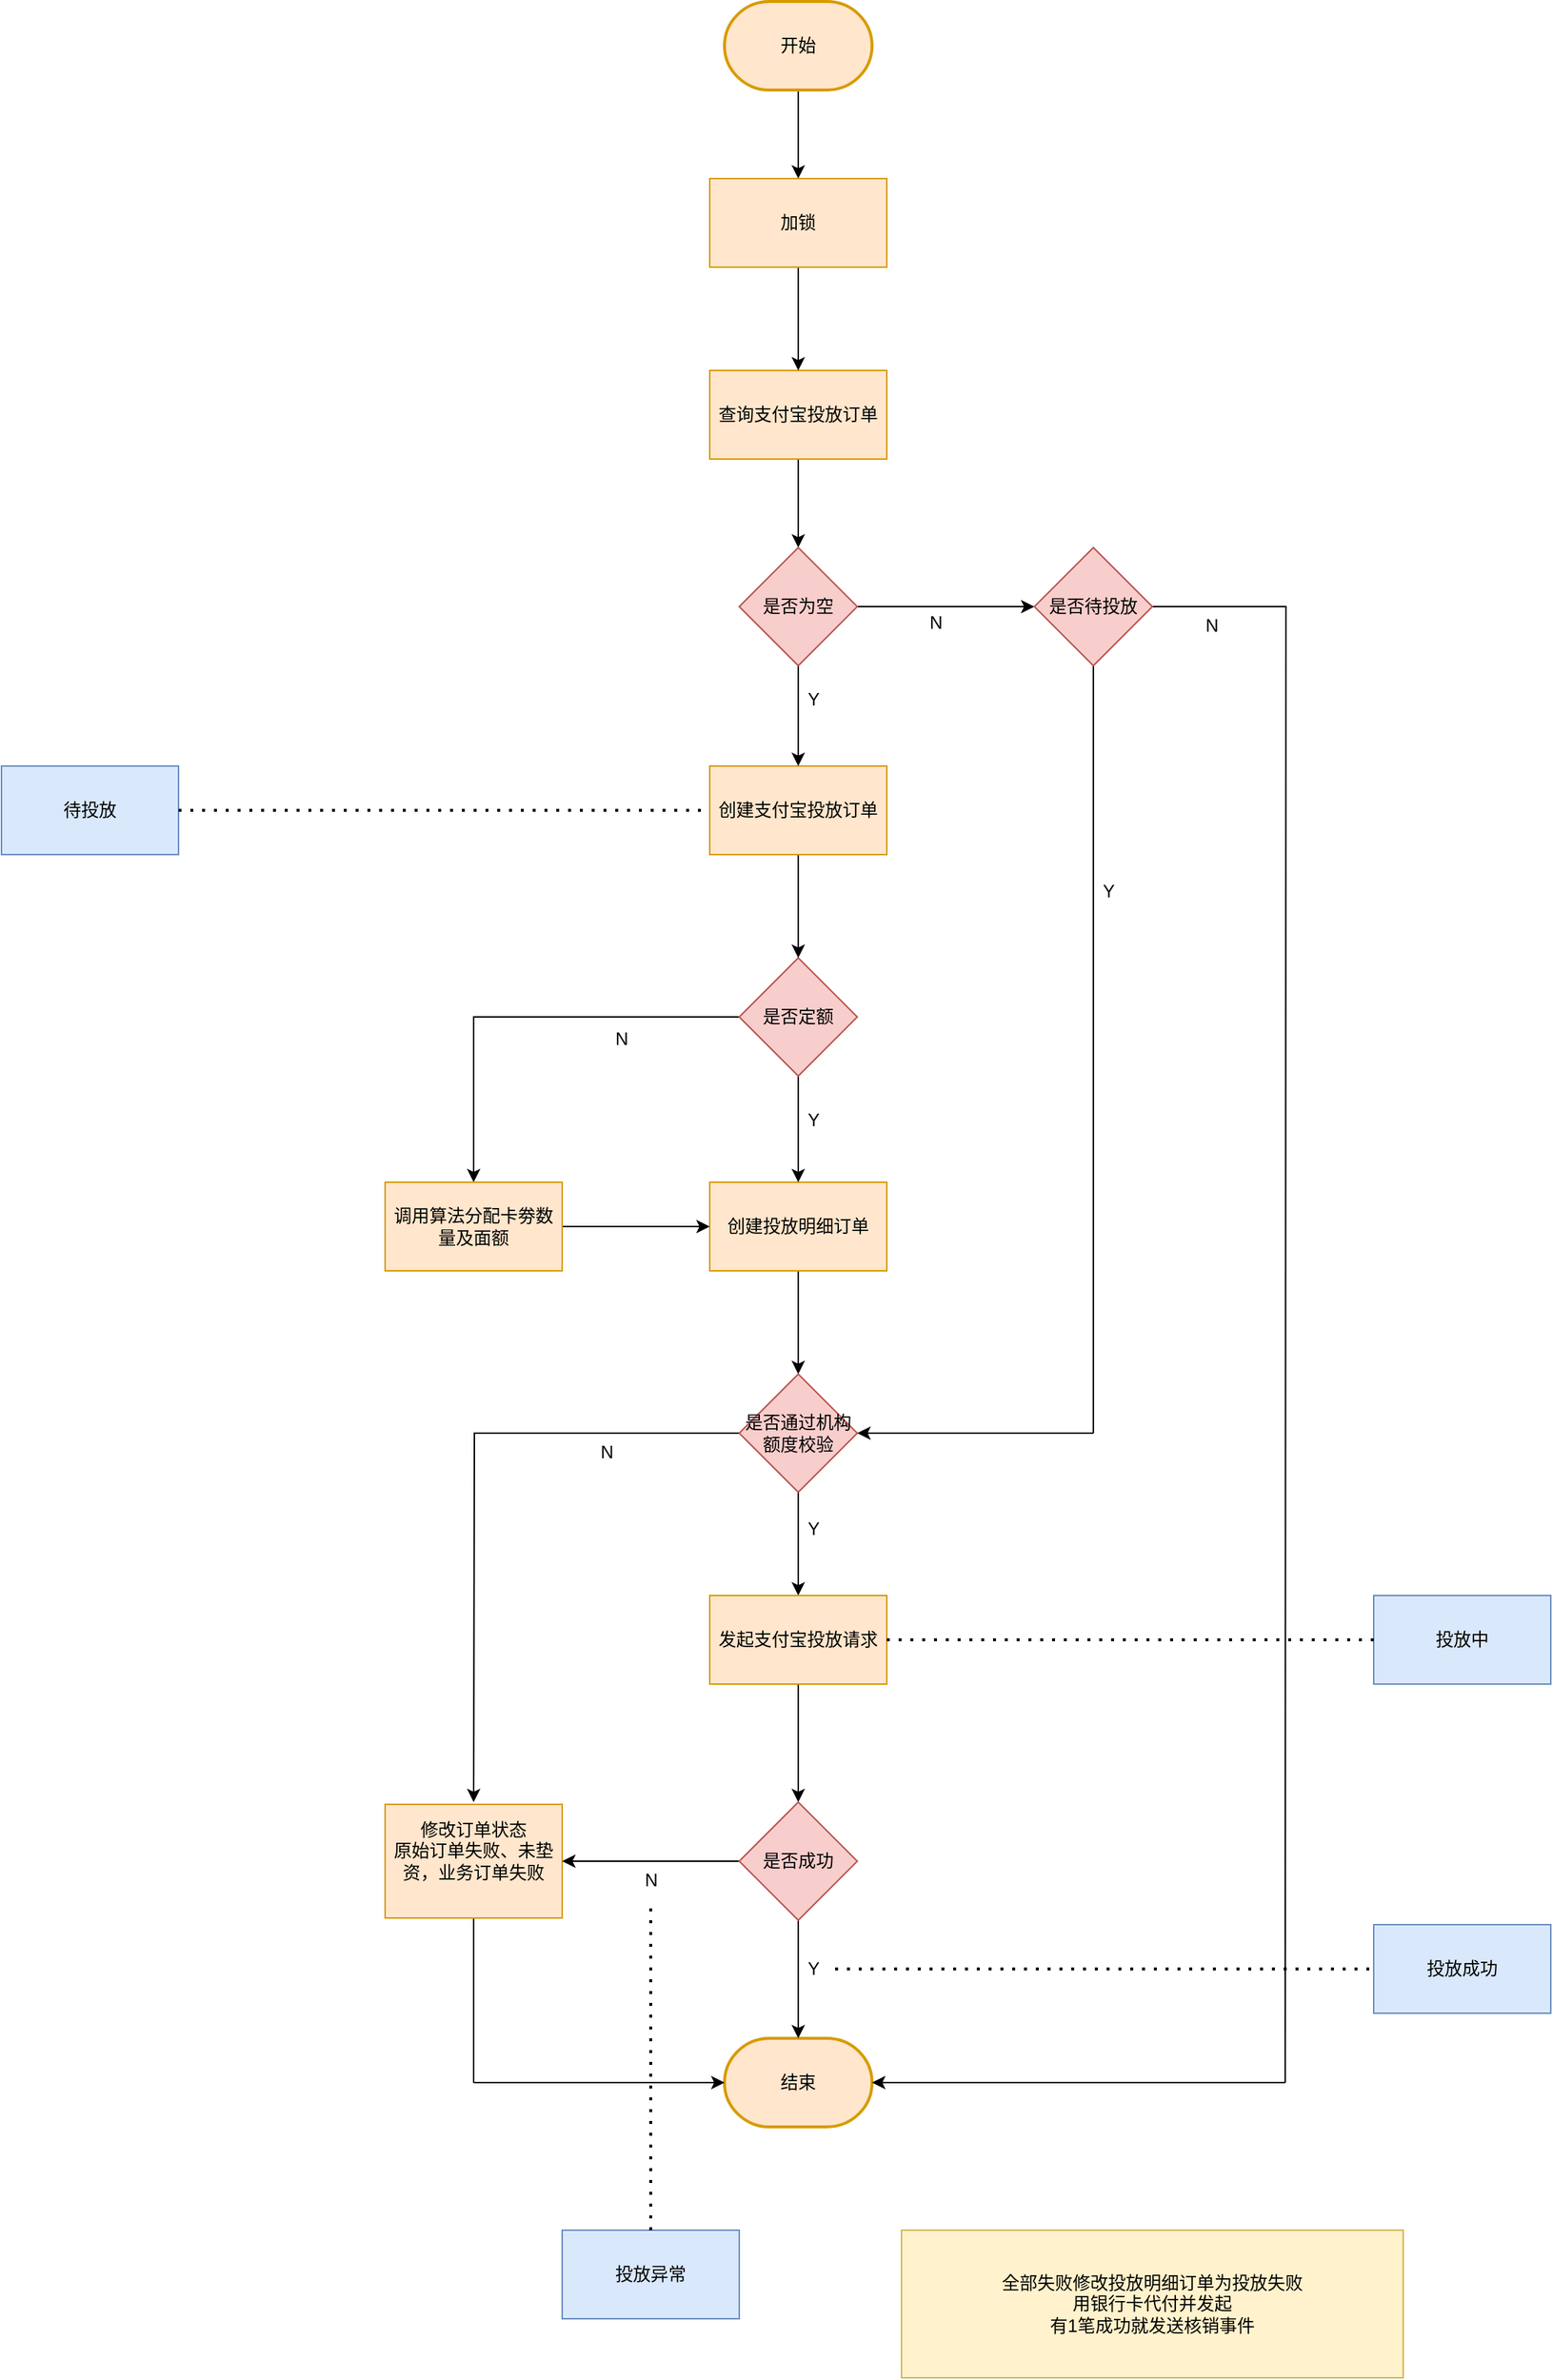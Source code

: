 <mxfile version="24.0.0" type="github">
  <diagram name="第 1 页" id="8frAWVtzLvTuzlNs_-fz">
    <mxGraphModel dx="1259" dy="654" grid="1" gridSize="10" guides="1" tooltips="1" connect="1" arrows="1" fold="1" page="1" pageScale="1" pageWidth="1654" pageHeight="2336" math="0" shadow="0">
      <root>
        <mxCell id="0" />
        <mxCell id="1" parent="0" />
        <mxCell id="xYjpcLdxqhervv9B-v4O-3" value="" style="edgeStyle=orthogonalEdgeStyle;rounded=0;orthogonalLoop=1;jettySize=auto;html=1;" parent="1" source="g6f9Jw1fsvvUWU2UvQlF-1" target="g6f9Jw1fsvvUWU2UvQlF-29" edge="1">
          <mxGeometry relative="1" as="geometry" />
        </mxCell>
        <mxCell id="g6f9Jw1fsvvUWU2UvQlF-1" value="开始" style="strokeWidth=2;html=1;shape=mxgraph.flowchart.terminator;whiteSpace=wrap;fillColor=#ffe6cc;strokeColor=#d79b00;" parent="1" vertex="1">
          <mxGeometry x="620" y="240" width="100" height="60" as="geometry" />
        </mxCell>
        <mxCell id="xYjpcLdxqhervv9B-v4O-5" value="" style="edgeStyle=orthogonalEdgeStyle;rounded=0;orthogonalLoop=1;jettySize=auto;html=1;" parent="1" source="g6f9Jw1fsvvUWU2UvQlF-4" target="mvtBaJ4apNlxIbWJkmAT-6" edge="1">
          <mxGeometry relative="1" as="geometry" />
        </mxCell>
        <mxCell id="g6f9Jw1fsvvUWU2UvQlF-4" value="查询支付宝投放订单" style="rounded=0;whiteSpace=wrap;html=1;fillColor=#ffe6cc;strokeColor=#d79b00;" parent="1" vertex="1">
          <mxGeometry x="610" y="490" width="120" height="60" as="geometry" />
        </mxCell>
        <mxCell id="xYjpcLdxqhervv9B-v4O-13" value="" style="edgeStyle=orthogonalEdgeStyle;rounded=0;orthogonalLoop=1;jettySize=auto;html=1;" parent="1" source="g6f9Jw1fsvvUWU2UvQlF-5" target="g6f9Jw1fsvvUWU2UvQlF-19" edge="1">
          <mxGeometry relative="1" as="geometry" />
        </mxCell>
        <mxCell id="g6f9Jw1fsvvUWU2UvQlF-5" value="创建投放明细订单" style="rounded=0;whiteSpace=wrap;html=1;fillColor=#ffe6cc;strokeColor=#d79b00;" parent="1" vertex="1">
          <mxGeometry x="610" y="1040" width="120" height="60" as="geometry" />
        </mxCell>
        <mxCell id="xYjpcLdxqhervv9B-v4O-9" value="" style="edgeStyle=orthogonalEdgeStyle;rounded=0;orthogonalLoop=1;jettySize=auto;html=1;" parent="1" source="g6f9Jw1fsvvUWU2UvQlF-6" target="g6f9Jw1fsvvUWU2UvQlF-5" edge="1">
          <mxGeometry relative="1" as="geometry" />
        </mxCell>
        <mxCell id="xYjpcLdxqhervv9B-v4O-24" style="edgeStyle=orthogonalEdgeStyle;rounded=0;orthogonalLoop=1;jettySize=auto;html=1;entryX=0.5;entryY=0;entryDx=0;entryDy=0;elbow=vertical;" parent="1" source="g6f9Jw1fsvvUWU2UvQlF-6" target="g6f9Jw1fsvvUWU2UvQlF-8" edge="1">
          <mxGeometry relative="1" as="geometry" />
        </mxCell>
        <mxCell id="g6f9Jw1fsvvUWU2UvQlF-6" value="是否定额" style="rhombus;whiteSpace=wrap;html=1;fillColor=#f8cecc;strokeColor=#b85450;" parent="1" vertex="1">
          <mxGeometry x="630" y="888" width="80" height="80" as="geometry" />
        </mxCell>
        <mxCell id="xYjpcLdxqhervv9B-v4O-23" style="edgeStyle=orthogonalEdgeStyle;rounded=0;orthogonalLoop=1;jettySize=auto;html=1;entryX=0;entryY=0.5;entryDx=0;entryDy=0;elbow=vertical;" parent="1" source="g6f9Jw1fsvvUWU2UvQlF-8" target="g6f9Jw1fsvvUWU2UvQlF-5" edge="1">
          <mxGeometry relative="1" as="geometry" />
        </mxCell>
        <mxCell id="g6f9Jw1fsvvUWU2UvQlF-8" value="调用算法分配卡劵数量及面额" style="rounded=0;whiteSpace=wrap;html=1;fillColor=#ffe6cc;strokeColor=#d79b00;" parent="1" vertex="1">
          <mxGeometry x="390" y="1040" width="120" height="60" as="geometry" />
        </mxCell>
        <mxCell id="g6f9Jw1fsvvUWU2UvQlF-18" value="结束" style="strokeWidth=2;html=1;shape=mxgraph.flowchart.terminator;whiteSpace=wrap;fillColor=#ffe6cc;strokeColor=#d79b00;" parent="1" vertex="1">
          <mxGeometry x="620" y="1620" width="100" height="60" as="geometry" />
        </mxCell>
        <mxCell id="xYjpcLdxqhervv9B-v4O-14" value="" style="edgeStyle=orthogonalEdgeStyle;rounded=0;orthogonalLoop=1;jettySize=auto;html=1;" parent="1" source="g6f9Jw1fsvvUWU2UvQlF-19" target="g6f9Jw1fsvvUWU2UvQlF-20" edge="1">
          <mxGeometry relative="1" as="geometry" />
        </mxCell>
        <mxCell id="xYjpcLdxqhervv9B-v4O-27" style="edgeStyle=orthogonalEdgeStyle;rounded=0;orthogonalLoop=1;jettySize=auto;html=1;elbow=vertical;" parent="1" source="g6f9Jw1fsvvUWU2UvQlF-19" edge="1">
          <mxGeometry relative="1" as="geometry">
            <mxPoint x="450" y="1460" as="targetPoint" />
          </mxGeometry>
        </mxCell>
        <mxCell id="g6f9Jw1fsvvUWU2UvQlF-19" value="是否通过机构额度校验" style="rhombus;whiteSpace=wrap;html=1;fillColor=#f8cecc;strokeColor=#b85450;" parent="1" vertex="1">
          <mxGeometry x="630" y="1170" width="80" height="80" as="geometry" />
        </mxCell>
        <mxCell id="xYjpcLdxqhervv9B-v4O-15" value="" style="edgeStyle=orthogonalEdgeStyle;rounded=0;orthogonalLoop=1;jettySize=auto;html=1;" parent="1" source="g6f9Jw1fsvvUWU2UvQlF-20" target="mvtBaJ4apNlxIbWJkmAT-19" edge="1">
          <mxGeometry relative="1" as="geometry" />
        </mxCell>
        <mxCell id="g6f9Jw1fsvvUWU2UvQlF-20" value="发起支付宝投放请求" style="rounded=0;whiteSpace=wrap;html=1;fillColor=#ffe6cc;strokeColor=#d79b00;" parent="1" vertex="1">
          <mxGeometry x="610" y="1320" width="120" height="60" as="geometry" />
        </mxCell>
        <mxCell id="xYjpcLdxqhervv9B-v4O-4" value="" style="edgeStyle=orthogonalEdgeStyle;rounded=0;orthogonalLoop=1;jettySize=auto;html=1;" parent="1" source="g6f9Jw1fsvvUWU2UvQlF-29" target="g6f9Jw1fsvvUWU2UvQlF-4" edge="1">
          <mxGeometry relative="1" as="geometry" />
        </mxCell>
        <mxCell id="g6f9Jw1fsvvUWU2UvQlF-29" value="加锁" style="rounded=0;whiteSpace=wrap;html=1;fillColor=#ffe6cc;strokeColor=#d79b00;" parent="1" vertex="1">
          <mxGeometry x="610" y="360" width="120" height="60" as="geometry" />
        </mxCell>
        <mxCell id="xYjpcLdxqhervv9B-v4O-29" style="edgeStyle=orthogonalEdgeStyle;rounded=0;orthogonalLoop=1;jettySize=auto;html=1;elbow=vertical;endArrow=none;endFill=0;" parent="1" source="g6f9Jw1fsvvUWU2UvQlF-37" edge="1">
          <mxGeometry relative="1" as="geometry">
            <mxPoint x="450" y="1650" as="targetPoint" />
          </mxGeometry>
        </mxCell>
        <mxCell id="g6f9Jw1fsvvUWU2UvQlF-37" value="修改订单状态&lt;div&gt;原始订单失败、未垫资，&lt;span style=&quot;background-color: initial;&quot;&gt;业务订单失败&lt;/span&gt;&lt;/div&gt;&lt;div&gt;&lt;br&gt;&lt;/div&gt;" style="rounded=0;whiteSpace=wrap;html=1;fillColor=#ffe6cc;strokeColor=#d79b00;" parent="1" vertex="1">
          <mxGeometry x="390" y="1461.5" width="120" height="77" as="geometry" />
        </mxCell>
        <mxCell id="xYjpcLdxqhervv9B-v4O-8" value="" style="edgeStyle=orthogonalEdgeStyle;rounded=0;orthogonalLoop=1;jettySize=auto;html=1;" parent="1" source="mvtBaJ4apNlxIbWJkmAT-2" target="g6f9Jw1fsvvUWU2UvQlF-6" edge="1">
          <mxGeometry relative="1" as="geometry" />
        </mxCell>
        <mxCell id="mvtBaJ4apNlxIbWJkmAT-2" value="&lt;div&gt;创建支付宝投放订单&lt;/div&gt;" style="rounded=0;whiteSpace=wrap;html=1;fillColor=#ffe6cc;strokeColor=#d79b00;" parent="1" vertex="1">
          <mxGeometry x="610" y="758" width="120" height="60" as="geometry" />
        </mxCell>
        <mxCell id="xYjpcLdxqhervv9B-v4O-6" value="" style="edgeStyle=orthogonalEdgeStyle;rounded=0;orthogonalLoop=1;jettySize=auto;html=1;" parent="1" source="mvtBaJ4apNlxIbWJkmAT-6" target="mvtBaJ4apNlxIbWJkmAT-2" edge="1">
          <mxGeometry relative="1" as="geometry" />
        </mxCell>
        <mxCell id="xYjpcLdxqhervv9B-v4O-11" style="edgeStyle=orthogonalEdgeStyle;rounded=0;orthogonalLoop=1;jettySize=auto;html=1;entryX=0;entryY=0.5;entryDx=0;entryDy=0;" parent="1" source="mvtBaJ4apNlxIbWJkmAT-6" target="xYjpcLdxqhervv9B-v4O-1" edge="1">
          <mxGeometry relative="1" as="geometry" />
        </mxCell>
        <mxCell id="mvtBaJ4apNlxIbWJkmAT-6" value="是否为空" style="rhombus;whiteSpace=wrap;html=1;fillColor=#f8cecc;strokeColor=#b85450;" parent="1" vertex="1">
          <mxGeometry x="630" y="610" width="80" height="80" as="geometry" />
        </mxCell>
        <mxCell id="xYjpcLdxqhervv9B-v4O-16" value="" style="edgeStyle=orthogonalEdgeStyle;rounded=0;orthogonalLoop=1;jettySize=auto;html=1;" parent="1" source="mvtBaJ4apNlxIbWJkmAT-19" target="g6f9Jw1fsvvUWU2UvQlF-18" edge="1">
          <mxGeometry relative="1" as="geometry" />
        </mxCell>
        <mxCell id="xYjpcLdxqhervv9B-v4O-28" style="edgeStyle=orthogonalEdgeStyle;rounded=0;orthogonalLoop=1;jettySize=auto;html=1;entryX=1;entryY=0.5;entryDx=0;entryDy=0;elbow=vertical;" parent="1" source="mvtBaJ4apNlxIbWJkmAT-19" target="g6f9Jw1fsvvUWU2UvQlF-37" edge="1">
          <mxGeometry relative="1" as="geometry" />
        </mxCell>
        <mxCell id="mvtBaJ4apNlxIbWJkmAT-19" value="是否成功" style="rhombus;whiteSpace=wrap;html=1;fillColor=#f8cecc;strokeColor=#b85450;" parent="1" vertex="1">
          <mxGeometry x="630" y="1460" width="80" height="80" as="geometry" />
        </mxCell>
        <mxCell id="mvtBaJ4apNlxIbWJkmAT-21" value="&lt;div&gt;全部失败修改投放明细订单为投放失败&lt;/div&gt;&lt;div&gt;&lt;span style=&quot;background-color: initial;&quot;&gt;用银行卡代付并发起&lt;/span&gt;&lt;/div&gt;&lt;div&gt;有1笔成功就发送核销事件&lt;/div&gt;" style="rounded=0;whiteSpace=wrap;html=1;fillColor=#fff2cc;strokeColor=#d6b656;" parent="1" vertex="1">
          <mxGeometry x="740" y="1750" width="340" height="100" as="geometry" />
        </mxCell>
        <mxCell id="xYjpcLdxqhervv9B-v4O-25" style="edgeStyle=orthogonalEdgeStyle;rounded=0;orthogonalLoop=1;jettySize=auto;html=1;elbow=vertical;endArrow=none;endFill=0;" parent="1" source="xYjpcLdxqhervv9B-v4O-1" edge="1">
          <mxGeometry relative="1" as="geometry">
            <mxPoint x="870" y="1210" as="targetPoint" />
          </mxGeometry>
        </mxCell>
        <mxCell id="xYjpcLdxqhervv9B-v4O-32" style="edgeStyle=orthogonalEdgeStyle;rounded=0;orthogonalLoop=1;jettySize=auto;html=1;elbow=vertical;endArrow=none;endFill=0;" parent="1" source="xYjpcLdxqhervv9B-v4O-1" edge="1">
          <mxGeometry relative="1" as="geometry">
            <mxPoint x="1000" y="1650" as="targetPoint" />
          </mxGeometry>
        </mxCell>
        <mxCell id="xYjpcLdxqhervv9B-v4O-1" value="是否待投放" style="rhombus;whiteSpace=wrap;html=1;fillColor=#f8cecc;strokeColor=#b85450;" parent="1" vertex="1">
          <mxGeometry x="830" y="610" width="80" height="80" as="geometry" />
        </mxCell>
        <mxCell id="xYjpcLdxqhervv9B-v4O-26" value="" style="endArrow=classic;html=1;rounded=0;elbow=vertical;entryX=1;entryY=0.5;entryDx=0;entryDy=0;" parent="1" target="g6f9Jw1fsvvUWU2UvQlF-19" edge="1">
          <mxGeometry width="50" height="50" relative="1" as="geometry">
            <mxPoint x="870" y="1210" as="sourcePoint" />
            <mxPoint x="1080" y="920" as="targetPoint" />
          </mxGeometry>
        </mxCell>
        <mxCell id="xYjpcLdxqhervv9B-v4O-30" value="" style="endArrow=classic;html=1;rounded=0;elbow=vertical;entryX=0;entryY=0.5;entryDx=0;entryDy=0;entryPerimeter=0;" parent="1" target="g6f9Jw1fsvvUWU2UvQlF-18" edge="1">
          <mxGeometry width="50" height="50" relative="1" as="geometry">
            <mxPoint x="450" y="1650" as="sourcePoint" />
            <mxPoint x="1040" y="1360" as="targetPoint" />
          </mxGeometry>
        </mxCell>
        <mxCell id="xYjpcLdxqhervv9B-v4O-33" value="" style="endArrow=classic;html=1;rounded=0;elbow=vertical;entryX=1;entryY=0.5;entryDx=0;entryDy=0;entryPerimeter=0;" parent="1" target="g6f9Jw1fsvvUWU2UvQlF-18" edge="1">
          <mxGeometry width="50" height="50" relative="1" as="geometry">
            <mxPoint x="1000" y="1650" as="sourcePoint" />
            <mxPoint x="1040" y="1300" as="targetPoint" />
          </mxGeometry>
        </mxCell>
        <mxCell id="xYjpcLdxqhervv9B-v4O-34" value="N" style="text;html=1;align=center;verticalAlign=middle;resizable=0;points=[];autosize=1;strokeColor=none;fillColor=none;" parent="1" vertex="1">
          <mxGeometry x="748" y="646" width="30" height="30" as="geometry" />
        </mxCell>
        <mxCell id="xYjpcLdxqhervv9B-v4O-35" value="Y" style="text;html=1;align=center;verticalAlign=middle;resizable=0;points=[];autosize=1;strokeColor=none;fillColor=none;" parent="1" vertex="1">
          <mxGeometry x="665" y="698" width="30" height="30" as="geometry" />
        </mxCell>
        <mxCell id="xYjpcLdxqhervv9B-v4O-37" value="Y" style="text;html=1;align=center;verticalAlign=middle;resizable=0;points=[];autosize=1;strokeColor=none;fillColor=none;" parent="1" vertex="1">
          <mxGeometry x="665" y="983" width="30" height="30" as="geometry" />
        </mxCell>
        <mxCell id="xYjpcLdxqhervv9B-v4O-38" value="N" style="text;html=1;align=center;verticalAlign=middle;resizable=0;points=[];autosize=1;strokeColor=none;fillColor=none;" parent="1" vertex="1">
          <mxGeometry x="535" y="928" width="30" height="30" as="geometry" />
        </mxCell>
        <mxCell id="xYjpcLdxqhervv9B-v4O-39" value="Y" style="text;html=1;align=center;verticalAlign=middle;resizable=0;points=[];autosize=1;strokeColor=none;fillColor=none;" parent="1" vertex="1">
          <mxGeometry x="665" y="1260" width="30" height="30" as="geometry" />
        </mxCell>
        <mxCell id="xYjpcLdxqhervv9B-v4O-40" value="N" style="text;html=1;align=center;verticalAlign=middle;resizable=0;points=[];autosize=1;strokeColor=none;fillColor=none;" parent="1" vertex="1">
          <mxGeometry x="525" y="1208" width="30" height="30" as="geometry" />
        </mxCell>
        <mxCell id="xYjpcLdxqhervv9B-v4O-42" value="Y" style="text;html=1;align=center;verticalAlign=middle;resizable=0;points=[];autosize=1;strokeColor=none;fillColor=none;" parent="1" vertex="1">
          <mxGeometry x="665" y="1558" width="30" height="30" as="geometry" />
        </mxCell>
        <mxCell id="xYjpcLdxqhervv9B-v4O-43" value="N" style="text;html=1;align=center;verticalAlign=middle;resizable=0;points=[];autosize=1;strokeColor=none;fillColor=none;" parent="1" vertex="1">
          <mxGeometry x="555" y="1498" width="30" height="30" as="geometry" />
        </mxCell>
        <mxCell id="xYjpcLdxqhervv9B-v4O-44" value="Y" style="text;html=1;align=center;verticalAlign=middle;resizable=0;points=[];autosize=1;strokeColor=none;fillColor=none;" parent="1" vertex="1">
          <mxGeometry x="865" y="828" width="30" height="30" as="geometry" />
        </mxCell>
        <mxCell id="xYjpcLdxqhervv9B-v4O-45" value="N" style="text;html=1;align=center;verticalAlign=middle;resizable=0;points=[];autosize=1;strokeColor=none;fillColor=none;" parent="1" vertex="1">
          <mxGeometry x="935" y="648" width="30" height="30" as="geometry" />
        </mxCell>
        <mxCell id="qonTcMMT2vlVN5GLadFT-1" value="待投放" style="rounded=0;whiteSpace=wrap;html=1;fillColor=#dae8fc;strokeColor=#6c8ebf;" parent="1" vertex="1">
          <mxGeometry x="130" y="758" width="120" height="60" as="geometry" />
        </mxCell>
        <mxCell id="qonTcMMT2vlVN5GLadFT-2" value="投放中" style="rounded=0;whiteSpace=wrap;html=1;fillColor=#dae8fc;strokeColor=#6c8ebf;" parent="1" vertex="1">
          <mxGeometry x="1060" y="1320" width="120" height="60" as="geometry" />
        </mxCell>
        <mxCell id="qonTcMMT2vlVN5GLadFT-3" value="投放成功" style="rounded=0;whiteSpace=wrap;html=1;fillColor=#dae8fc;strokeColor=#6c8ebf;" parent="1" vertex="1">
          <mxGeometry x="1060" y="1543" width="120" height="60" as="geometry" />
        </mxCell>
        <mxCell id="qonTcMMT2vlVN5GLadFT-4" value="投放异常" style="rounded=0;whiteSpace=wrap;html=1;fillColor=#dae8fc;strokeColor=#6c8ebf;" parent="1" vertex="1">
          <mxGeometry x="510" y="1750" width="120" height="60" as="geometry" />
        </mxCell>
        <mxCell id="qonTcMMT2vlVN5GLadFT-6" value="" style="endArrow=none;dashed=1;html=1;dashPattern=1 3;strokeWidth=2;rounded=0;entryX=0;entryY=0.5;entryDx=0;entryDy=0;exitX=1;exitY=0.5;exitDx=0;exitDy=0;" parent="1" source="qonTcMMT2vlVN5GLadFT-1" target="mvtBaJ4apNlxIbWJkmAT-2" edge="1">
          <mxGeometry width="50" height="50" relative="1" as="geometry">
            <mxPoint x="400" y="880" as="sourcePoint" />
            <mxPoint x="450" y="830" as="targetPoint" />
          </mxGeometry>
        </mxCell>
        <mxCell id="qonTcMMT2vlVN5GLadFT-7" value="" style="endArrow=none;dashed=1;html=1;dashPattern=1 3;strokeWidth=2;rounded=0;exitX=1;exitY=0.5;exitDx=0;exitDy=0;entryX=0;entryY=0.5;entryDx=0;entryDy=0;" parent="1" source="g6f9Jw1fsvvUWU2UvQlF-20" target="qonTcMMT2vlVN5GLadFT-2" edge="1">
          <mxGeometry width="50" height="50" relative="1" as="geometry">
            <mxPoint x="710" y="1320" as="sourcePoint" />
            <mxPoint x="760" y="1270" as="targetPoint" />
          </mxGeometry>
        </mxCell>
        <mxCell id="qonTcMMT2vlVN5GLadFT-8" value="" style="endArrow=none;dashed=1;html=1;dashPattern=1 3;strokeWidth=2;rounded=0;entryX=0;entryY=0.5;entryDx=0;entryDy=0;" parent="1" source="xYjpcLdxqhervv9B-v4O-42" target="qonTcMMT2vlVN5GLadFT-3" edge="1">
          <mxGeometry width="50" height="50" relative="1" as="geometry">
            <mxPoint x="530" y="1530" as="sourcePoint" />
            <mxPoint x="580" y="1480" as="targetPoint" />
          </mxGeometry>
        </mxCell>
        <mxCell id="zTo0ozdgS8dBb9CDcyK3-5" value="" style="endArrow=none;dashed=1;html=1;dashPattern=1 3;strokeWidth=2;rounded=0;" edge="1" parent="1" target="xYjpcLdxqhervv9B-v4O-43">
          <mxGeometry width="50" height="50" relative="1" as="geometry">
            <mxPoint x="570" y="1750" as="sourcePoint" />
            <mxPoint x="730" y="1690" as="targetPoint" />
          </mxGeometry>
        </mxCell>
      </root>
    </mxGraphModel>
  </diagram>
</mxfile>
